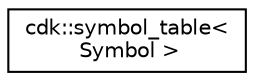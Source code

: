 digraph "Graphical Class Hierarchy"
{
 // INTERACTIVE_SVG=YES
 // LATEX_PDF_SIZE
  edge [fontname="Helvetica",fontsize="10",labelfontname="Helvetica",labelfontsize="10"];
  node [fontname="Helvetica",fontsize="10",shape=record];
  rankdir="LR";
  Node0 [label="cdk::symbol_table\<\l Symbol \>",height=0.2,width=0.4,color="black", fillcolor="white", style="filled",URL="$classcdk_1_1symbol__table.html",tooltip=" "];
}

